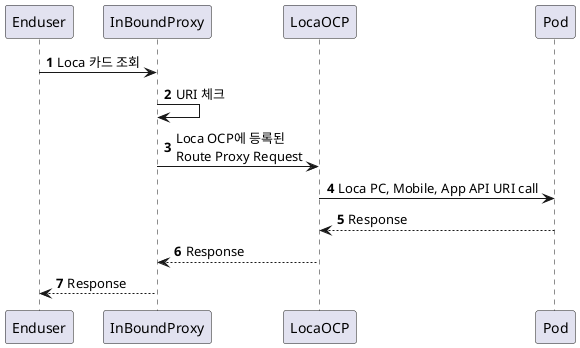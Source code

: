 @startuml
'https://plantuml.com/sequence-diagram

autonumber

Enduser -> InBoundProxy: Loca 카드 조회
InBoundProxy -> InBoundProxy : URI 체크
InBoundProxy -> LocaOCP : Loca OCP에 등록된\nRoute Proxy Request

LocaOCP -> Pod: Loca PC, Mobile, App API URI call
Pod --> LocaOCP : Response
LocaOCP --> InBoundProxy : Response
InBoundProxy --> Enduser : Response

@enduml